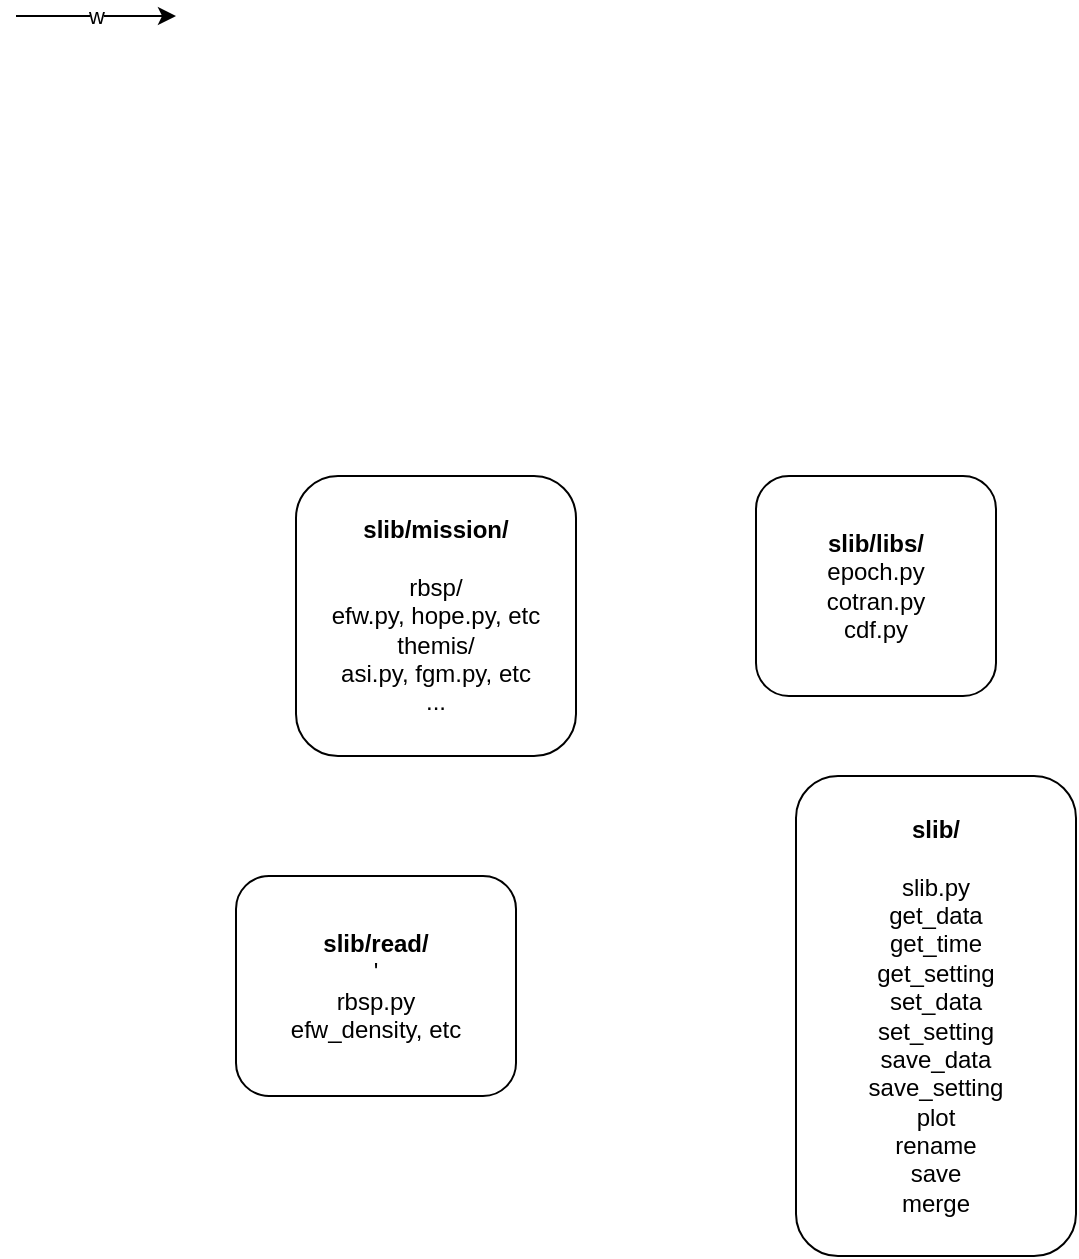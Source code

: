 <mxfile version="20.2.3" type="device"><diagram id="LOMY1GM3e6JgeRgUFAsc" name="Page-1"><mxGraphModel dx="1102" dy="995" grid="1" gridSize="10" guides="1" tooltips="1" connect="1" arrows="1" fold="1" page="1" pageScale="1" pageWidth="850" pageHeight="1100" math="0" shadow="0"><root><mxCell id="0"/><mxCell id="1" parent="0"/><mxCell id="6CfTl1dD7_QG2dxz3iaV-1" value="&lt;b&gt;slib/&lt;br&gt;&lt;/b&gt;&lt;br&gt;slib.py&lt;br&gt;get_data&lt;br&gt;get_time&lt;br&gt;get_setting&lt;br&gt;set_data&lt;br&gt;set_setting&lt;br&gt;save_data&lt;br&gt;save_setting&lt;br&gt;plot&lt;br&gt;rename&lt;br&gt;save&lt;br&gt;merge" style="rounded=1;whiteSpace=wrap;html=1;" parent="1" vertex="1"><mxGeometry x="400" y="390" width="140" height="240" as="geometry"/></mxCell><mxCell id="6CfTl1dD7_QG2dxz3iaV-2" value="&lt;b&gt;slib/mission/&lt;br&gt;&lt;/b&gt;&lt;br&gt;rbsp/&lt;br&gt;efw.py, hope.py, etc&lt;br&gt;themis/&lt;br&gt;asi.py, fgm.py, etc&lt;br&gt;..." style="rounded=1;whiteSpace=wrap;html=1;" parent="1" vertex="1"><mxGeometry x="150" y="240" width="140" height="140" as="geometry"/></mxCell><mxCell id="6CfTl1dD7_QG2dxz3iaV-3" value="&lt;b&gt;slib/read/&lt;br&gt;&lt;/b&gt;'&lt;br&gt;rbsp.py&lt;br&gt;efw_density, etc" style="rounded=1;whiteSpace=wrap;html=1;" parent="1" vertex="1"><mxGeometry x="120" y="440" width="140" height="110" as="geometry"/></mxCell><mxCell id="6CfTl1dD7_QG2dxz3iaV-4" value="&lt;b&gt;slib/libs/&lt;br&gt;&lt;/b&gt;epoch.py&lt;br&gt;cotran.py&lt;br&gt;cdf.py" style="rounded=1;whiteSpace=wrap;html=1;" parent="1" vertex="1"><mxGeometry x="380" y="240" width="120" height="110" as="geometry"/></mxCell><mxCell id="2XpFkS90I7VXiW7NGJAL-1" value="w" style="edgeStyle=none;orthogonalLoop=1;jettySize=auto;html=1;rounded=0;" edge="1" parent="1"><mxGeometry width="80" relative="1" as="geometry"><mxPoint x="10" y="10" as="sourcePoint"/><mxPoint x="90" y="10" as="targetPoint"/><Array as="points"/></mxGeometry></mxCell></root></mxGraphModel></diagram></mxfile>